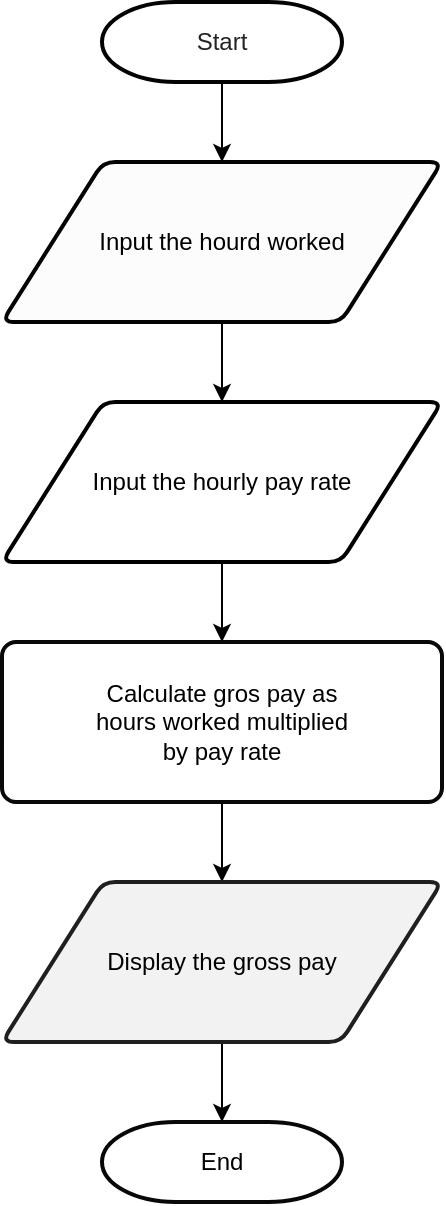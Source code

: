<mxfile>
    <diagram id="gW-ByH4_aoxAjoiEdI_V" name="Page-1">
        <mxGraphModel dx="1118" dy="790" grid="1" gridSize="10" guides="1" tooltips="1" connect="1" arrows="1" fold="1" page="1" pageScale="1" pageWidth="850" pageHeight="1100" math="0" shadow="0">
            <root>
                <mxCell id="0"/>
                <mxCell id="1" parent="0"/>
                <mxCell id="7" style="edgeStyle=none;html=1;entryX=0.5;entryY=0;entryDx=0;entryDy=0;" edge="1" parent="1" source="2" target="3">
                    <mxGeometry relative="1" as="geometry"/>
                </mxCell>
                <mxCell id="2" value="Start" style="strokeWidth=2;html=1;shape=mxgraph.flowchart.terminator;whiteSpace=wrap;strokeColor=#030303;fillColor=#FFFFFF;fontColor=#242424;" vertex="1" parent="1">
                    <mxGeometry x="350" y="40" width="120" height="40" as="geometry"/>
                </mxCell>
                <mxCell id="8" style="edgeStyle=none;html=1;entryX=0.5;entryY=0;entryDx=0;entryDy=0;" edge="1" parent="1" source="3" target="4">
                    <mxGeometry relative="1" as="geometry"/>
                </mxCell>
                <mxCell id="3" value="Input the hourd worked" style="shape=parallelogram;html=1;strokeWidth=2;perimeter=parallelogramPerimeter;whiteSpace=wrap;rounded=1;arcSize=12;size=0.23;strokeColor=#030303;fillColor=#FCFCFC;fontColor=#000000;" vertex="1" parent="1">
                    <mxGeometry x="300" y="120" width="220" height="80" as="geometry"/>
                </mxCell>
                <mxCell id="9" style="edgeStyle=none;html=1;entryX=0.5;entryY=0;entryDx=0;entryDy=0;" edge="1" parent="1" source="4" target="5">
                    <mxGeometry relative="1" as="geometry"/>
                </mxCell>
                <mxCell id="4" value="Input the hourly pay rate" style="shape=parallelogram;html=1;strokeWidth=2;perimeter=parallelogramPerimeter;whiteSpace=wrap;rounded=1;arcSize=12;size=0.23;fontColor=#000000;strokeColor=#000000;fillColor=#FFFFFF;" vertex="1" parent="1">
                    <mxGeometry x="300" y="240" width="220" height="80" as="geometry"/>
                </mxCell>
                <mxCell id="10" style="edgeStyle=none;html=1;entryX=0.5;entryY=0;entryDx=0;entryDy=0;" edge="1" parent="1" source="5" target="6">
                    <mxGeometry relative="1" as="geometry"/>
                </mxCell>
                <mxCell id="5" value="Calculate gros pay as&lt;br&gt;hours worked multiplied&lt;br&gt;by pay rate" style="rounded=1;whiteSpace=wrap;html=1;absoluteArcSize=1;arcSize=14;strokeWidth=2;fontColor=#000000;fillColor=#FFFFFF;strokeColor=#080808;" vertex="1" parent="1">
                    <mxGeometry x="300" y="360" width="220" height="80" as="geometry"/>
                </mxCell>
                <mxCell id="12" style="edgeStyle=none;html=1;entryX=0.5;entryY=0;entryDx=0;entryDy=0;entryPerimeter=0;" edge="1" parent="1" source="6" target="11">
                    <mxGeometry relative="1" as="geometry">
                        <mxPoint x="410" y="580" as="targetPoint"/>
                    </mxGeometry>
                </mxCell>
                <mxCell id="6" value="Display the gross pay" style="shape=parallelogram;html=1;strokeWidth=2;perimeter=parallelogramPerimeter;whiteSpace=wrap;rounded=1;arcSize=12;size=0.23;fontColor=#000000;fillColor=#F2F2F2;strokeColor=#1F1F1F;" vertex="1" parent="1">
                    <mxGeometry x="300" y="480" width="220" height="80" as="geometry"/>
                </mxCell>
                <mxCell id="11" value="End" style="strokeWidth=2;html=1;shape=mxgraph.flowchart.terminator;whiteSpace=wrap;fontColor=#000000;fillColor=#FFFFFF;strokeColor=#080808;" vertex="1" parent="1">
                    <mxGeometry x="350" y="600" width="120" height="40" as="geometry"/>
                </mxCell>
            </root>
        </mxGraphModel>
    </diagram>
</mxfile>